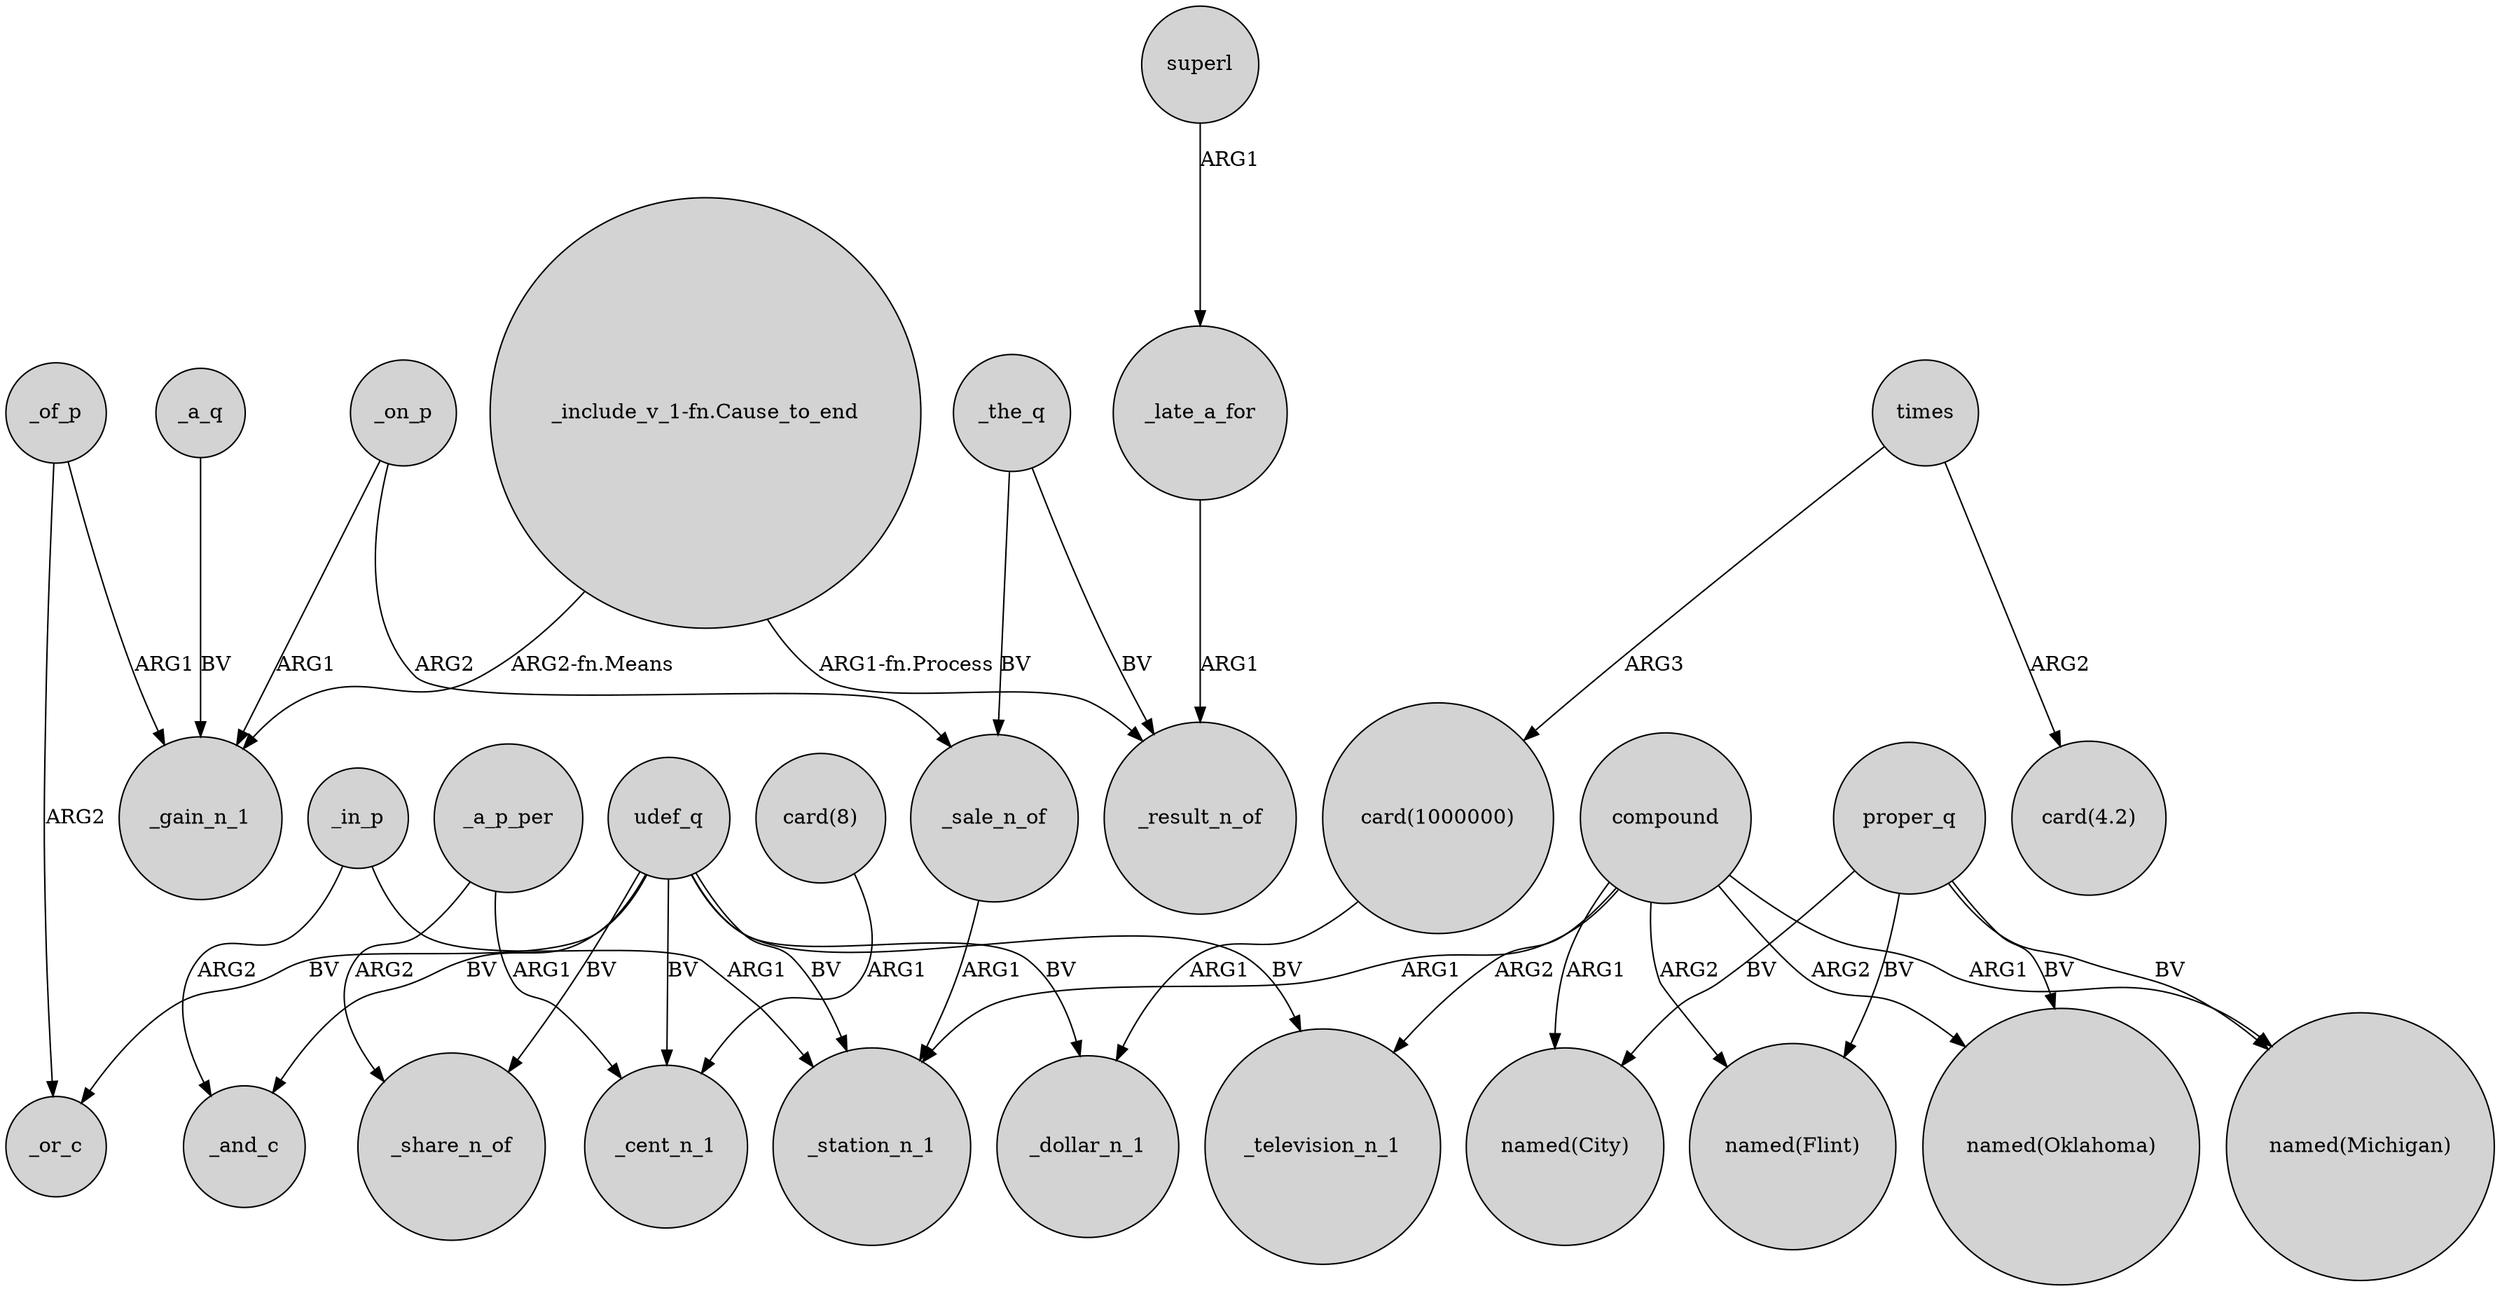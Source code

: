 digraph {
	node [shape=circle style=filled]
	"_include_v_1-fn.Cause_to_end" -> _gain_n_1 [label="ARG2-fn.Means"]
	times -> "card(4.2)" [label=ARG2]
	proper_q -> "named(Michigan)" [label=BV]
	"_include_v_1-fn.Cause_to_end" -> _result_n_of [label="ARG1-fn.Process"]
	_in_p -> _and_c [label=ARG2]
	compound -> "named(City)" [label=ARG1]
	compound -> "named(Oklahoma)" [label=ARG2]
	_on_p -> _sale_n_of [label=ARG2]
	_a_p_per -> _cent_n_1 [label=ARG1]
	udef_q -> _television_n_1 [label=BV]
	compound -> _station_n_1 [label=ARG1]
	proper_q -> "named(Flint)" [label=BV]
	compound -> "named(Flint)" [label=ARG2]
	compound -> "named(Michigan)" [label=ARG1]
	superl -> _late_a_for [label=ARG1]
	times -> "card(1000000)" [label=ARG3]
	udef_q -> _and_c [label=BV]
	_of_p -> _gain_n_1 [label=ARG1]
	udef_q -> _cent_n_1 [label=BV]
	udef_q -> _or_c [label=BV]
	compound -> _television_n_1 [label=ARG2]
	_a_p_per -> _share_n_of [label=ARG2]
	udef_q -> _share_n_of [label=BV]
	_the_q -> _result_n_of [label=BV]
	_in_p -> _station_n_1 [label=ARG1]
	udef_q -> _dollar_n_1 [label=BV]
	udef_q -> _station_n_1 [label=BV]
	_a_q -> _gain_n_1 [label=BV]
	"card(1000000)" -> _dollar_n_1 [label=ARG1]
	_sale_n_of -> _station_n_1 [label=ARG1]
	"card(8)" -> _cent_n_1 [label=ARG1]
	proper_q -> "named(City)" [label=BV]
	_on_p -> _gain_n_1 [label=ARG1]
	_of_p -> _or_c [label=ARG2]
	_late_a_for -> _result_n_of [label=ARG1]
	_the_q -> _sale_n_of [label=BV]
	proper_q -> "named(Oklahoma)" [label=BV]
}
